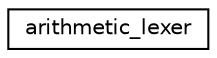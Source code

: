 digraph "Graphical Class Hierarchy"
{
 // LATEX_PDF_SIZE
  edge [fontname="Helvetica",fontsize="10",labelfontname="Helvetica",labelfontsize="10"];
  node [fontname="Helvetica",fontsize="10",shape=record];
  rankdir="LR";
  Node0 [label="arithmetic_lexer",height=0.2,width=0.4,color="black", fillcolor="white", style="filled",URL="$structarithmetic__lexer.html",tooltip=" "];
}
